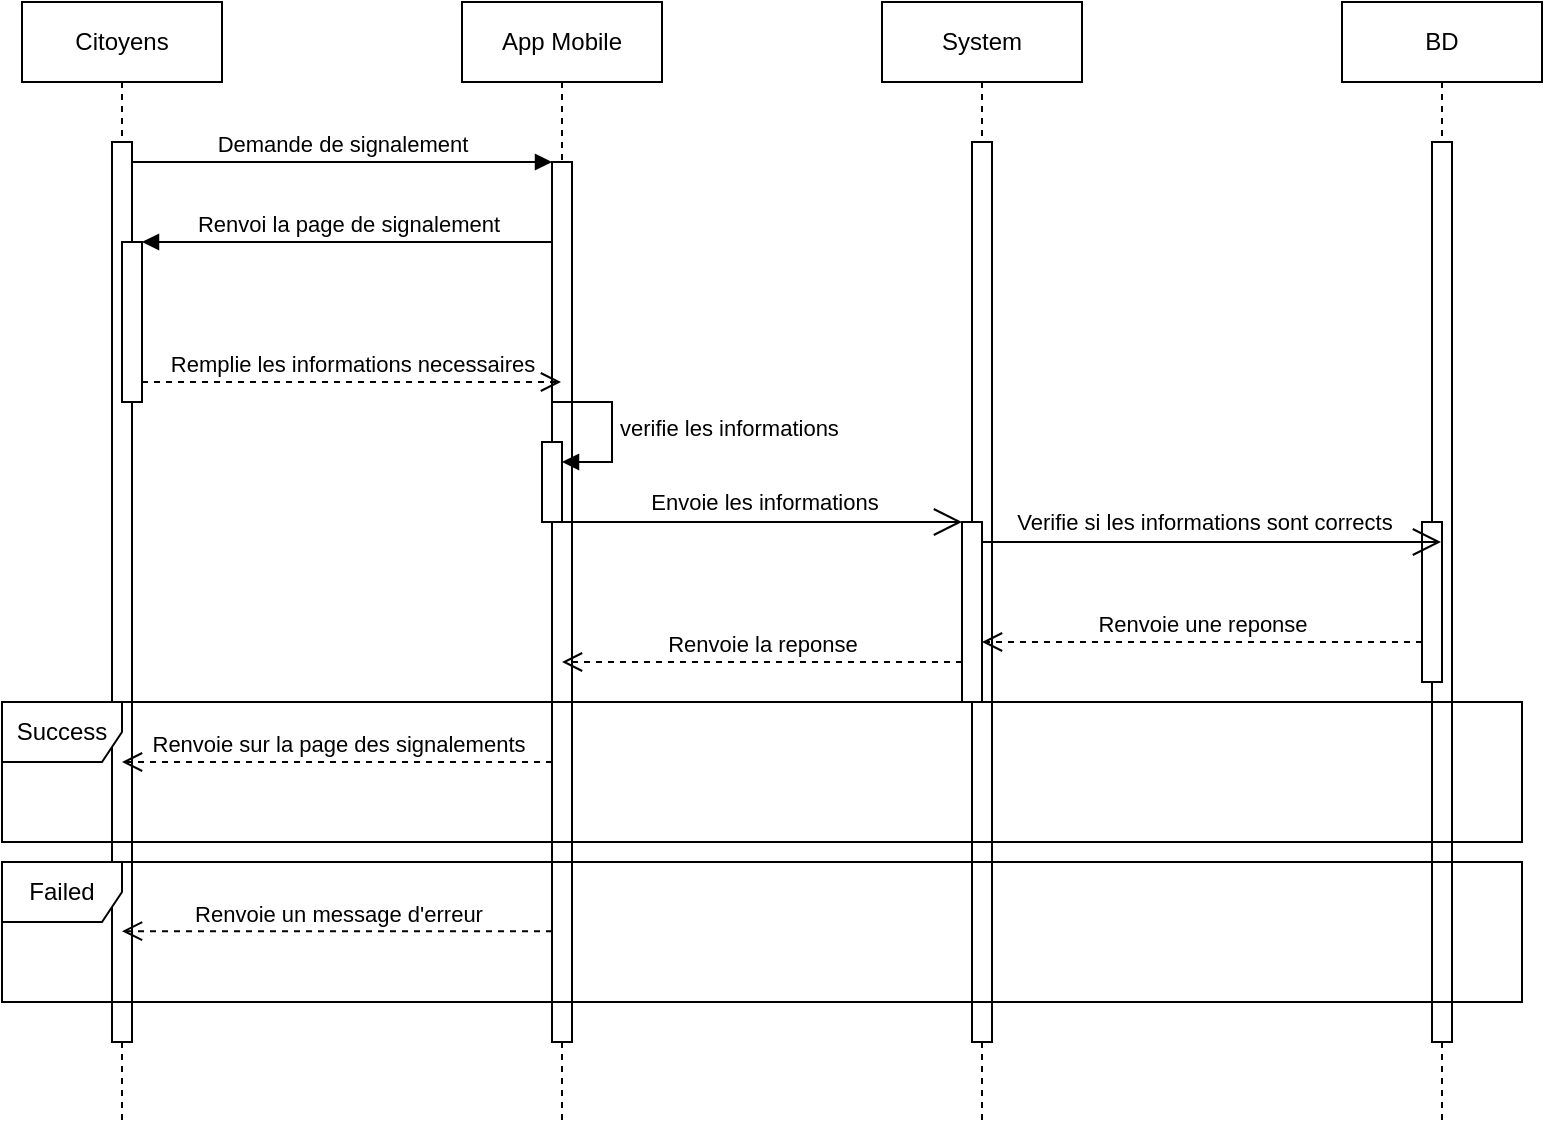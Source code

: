 <mxfile version="27.0.9">
  <diagram name="Page-1" id="txC3z_DWojdCmwLaJTaq">
    <mxGraphModel dx="1426" dy="797" grid="1" gridSize="10" guides="1" tooltips="1" connect="1" arrows="1" fold="1" page="1" pageScale="1" pageWidth="827" pageHeight="1169" math="0" shadow="0">
      <root>
        <mxCell id="0" />
        <mxCell id="1" parent="0" />
        <mxCell id="uKWoDDICKwsnE89RhWIm-1" value="Citoyens" style="shape=umlLifeline;perimeter=lifelinePerimeter;whiteSpace=wrap;html=1;container=0;dropTarget=0;collapsible=0;recursiveResize=0;outlineConnect=0;portConstraint=eastwest;newEdgeStyle={&quot;edgeStyle&quot;:&quot;elbowEdgeStyle&quot;,&quot;elbow&quot;:&quot;vertical&quot;,&quot;curved&quot;:0,&quot;rounded&quot;:0};" parent="1" vertex="1">
          <mxGeometry x="220" y="200" width="100" height="560" as="geometry" />
        </mxCell>
        <mxCell id="uKWoDDICKwsnE89RhWIm-2" value="" style="html=1;points=[];perimeter=orthogonalPerimeter;outlineConnect=0;targetShapes=umlLifeline;portConstraint=eastwest;newEdgeStyle={&quot;edgeStyle&quot;:&quot;elbowEdgeStyle&quot;,&quot;elbow&quot;:&quot;vertical&quot;,&quot;curved&quot;:0,&quot;rounded&quot;:0};" parent="uKWoDDICKwsnE89RhWIm-1" vertex="1">
          <mxGeometry x="45" y="70" width="10" height="450" as="geometry" />
        </mxCell>
        <mxCell id="uKWoDDICKwsnE89RhWIm-3" value="" style="html=1;points=[];perimeter=orthogonalPerimeter;outlineConnect=0;targetShapes=umlLifeline;portConstraint=eastwest;newEdgeStyle={&quot;edgeStyle&quot;:&quot;elbowEdgeStyle&quot;,&quot;elbow&quot;:&quot;vertical&quot;,&quot;curved&quot;:0,&quot;rounded&quot;:0};" parent="uKWoDDICKwsnE89RhWIm-1" vertex="1">
          <mxGeometry x="50" y="120" width="10" height="80" as="geometry" />
        </mxCell>
        <mxCell id="uKWoDDICKwsnE89RhWIm-4" value="App Mobile" style="shape=umlLifeline;perimeter=lifelinePerimeter;whiteSpace=wrap;html=1;container=0;dropTarget=0;collapsible=0;recursiveResize=0;outlineConnect=0;portConstraint=eastwest;newEdgeStyle={&quot;edgeStyle&quot;:&quot;elbowEdgeStyle&quot;,&quot;elbow&quot;:&quot;vertical&quot;,&quot;curved&quot;:0,&quot;rounded&quot;:0};" parent="1" vertex="1">
          <mxGeometry x="440" y="200" width="100" height="560" as="geometry" />
        </mxCell>
        <mxCell id="uKWoDDICKwsnE89RhWIm-5" value="" style="html=1;points=[];perimeter=orthogonalPerimeter;outlineConnect=0;targetShapes=umlLifeline;portConstraint=eastwest;newEdgeStyle={&quot;edgeStyle&quot;:&quot;elbowEdgeStyle&quot;,&quot;elbow&quot;:&quot;vertical&quot;,&quot;curved&quot;:0,&quot;rounded&quot;:0};" parent="uKWoDDICKwsnE89RhWIm-4" vertex="1">
          <mxGeometry x="45" y="80" width="10" height="440" as="geometry" />
        </mxCell>
        <mxCell id="uKWoDDICKwsnE89RhWIm-6" value="" style="html=1;points=[[0,0,0,0,5],[0,1,0,0,-5],[1,0,0,0,5],[1,1,0,0,-5]];perimeter=orthogonalPerimeter;outlineConnect=0;targetShapes=umlLifeline;portConstraint=eastwest;newEdgeStyle={&quot;curved&quot;:0,&quot;rounded&quot;:0};" parent="uKWoDDICKwsnE89RhWIm-4" vertex="1">
          <mxGeometry x="40" y="220" width="10" height="40" as="geometry" />
        </mxCell>
        <mxCell id="uKWoDDICKwsnE89RhWIm-7" value="verifie les informations" style="html=1;align=left;spacingLeft=2;endArrow=block;rounded=0;edgeStyle=orthogonalEdgeStyle;curved=0;rounded=0;" parent="uKWoDDICKwsnE89RhWIm-4" target="uKWoDDICKwsnE89RhWIm-6" edge="1">
          <mxGeometry relative="1" as="geometry">
            <mxPoint x="45" y="200" as="sourcePoint" />
            <Array as="points">
              <mxPoint x="75" y="230" />
            </Array>
          </mxGeometry>
        </mxCell>
        <mxCell id="uKWoDDICKwsnE89RhWIm-8" value="Demande de signalement" style="html=1;verticalAlign=bottom;endArrow=block;edgeStyle=elbowEdgeStyle;elbow=vertical;curved=0;rounded=0;" parent="1" source="uKWoDDICKwsnE89RhWIm-2" target="uKWoDDICKwsnE89RhWIm-5" edge="1">
          <mxGeometry relative="1" as="geometry">
            <mxPoint x="375" y="290" as="sourcePoint" />
            <Array as="points">
              <mxPoint x="360" y="280" />
            </Array>
          </mxGeometry>
        </mxCell>
        <mxCell id="uKWoDDICKwsnE89RhWIm-9" value="Renvoi la page de signalement" style="html=1;verticalAlign=bottom;endArrow=block;edgeStyle=elbowEdgeStyle;elbow=horizontal;curved=0;rounded=0;" parent="1" source="uKWoDDICKwsnE89RhWIm-5" target="uKWoDDICKwsnE89RhWIm-3" edge="1">
          <mxGeometry relative="1" as="geometry">
            <mxPoint x="355" y="320" as="sourcePoint" />
            <Array as="points">
              <mxPoint x="370" y="320" />
            </Array>
          </mxGeometry>
        </mxCell>
        <mxCell id="uKWoDDICKwsnE89RhWIm-10" value="System" style="shape=umlLifeline;perimeter=lifelinePerimeter;whiteSpace=wrap;html=1;container=0;dropTarget=0;collapsible=0;recursiveResize=0;outlineConnect=0;portConstraint=eastwest;newEdgeStyle={&quot;edgeStyle&quot;:&quot;elbowEdgeStyle&quot;,&quot;elbow&quot;:&quot;vertical&quot;,&quot;curved&quot;:0,&quot;rounded&quot;:0};" parent="1" vertex="1">
          <mxGeometry x="650" y="200" width="100" height="560" as="geometry" />
        </mxCell>
        <mxCell id="uKWoDDICKwsnE89RhWIm-11" value="" style="html=1;points=[];perimeter=orthogonalPerimeter;outlineConnect=0;targetShapes=umlLifeline;portConstraint=eastwest;newEdgeStyle={&quot;edgeStyle&quot;:&quot;elbowEdgeStyle&quot;,&quot;elbow&quot;:&quot;vertical&quot;,&quot;curved&quot;:0,&quot;rounded&quot;:0};" parent="uKWoDDICKwsnE89RhWIm-10" vertex="1">
          <mxGeometry x="45" y="70" width="10" height="450" as="geometry" />
        </mxCell>
        <mxCell id="uKWoDDICKwsnE89RhWIm-12" value="" style="html=1;points=[[0,0,0,0,5],[0,1,0,0,-5],[1,0,0,0,5],[1,1,0,0,-5]];perimeter=orthogonalPerimeter;outlineConnect=0;targetShapes=umlLifeline;portConstraint=eastwest;newEdgeStyle={&quot;curved&quot;:0,&quot;rounded&quot;:0};" parent="uKWoDDICKwsnE89RhWIm-10" vertex="1">
          <mxGeometry x="40" y="260" width="10" height="90" as="geometry" />
        </mxCell>
        <mxCell id="uKWoDDICKwsnE89RhWIm-13" value="BD" style="shape=umlLifeline;perimeter=lifelinePerimeter;whiteSpace=wrap;html=1;container=0;dropTarget=0;collapsible=0;recursiveResize=0;outlineConnect=0;portConstraint=eastwest;newEdgeStyle={&quot;edgeStyle&quot;:&quot;elbowEdgeStyle&quot;,&quot;elbow&quot;:&quot;vertical&quot;,&quot;curved&quot;:0,&quot;rounded&quot;:0};" parent="1" vertex="1">
          <mxGeometry x="880" y="200" width="100" height="560" as="geometry" />
        </mxCell>
        <mxCell id="uKWoDDICKwsnE89RhWIm-14" value="" style="html=1;points=[];perimeter=orthogonalPerimeter;outlineConnect=0;targetShapes=umlLifeline;portConstraint=eastwest;newEdgeStyle={&quot;edgeStyle&quot;:&quot;elbowEdgeStyle&quot;,&quot;elbow&quot;:&quot;vertical&quot;,&quot;curved&quot;:0,&quot;rounded&quot;:0};" parent="uKWoDDICKwsnE89RhWIm-13" vertex="1">
          <mxGeometry x="45" y="70" width="10" height="450" as="geometry" />
        </mxCell>
        <mxCell id="uKWoDDICKwsnE89RhWIm-15" value="" style="html=1;points=[];perimeter=orthogonalPerimeter;outlineConnect=0;targetShapes=umlLifeline;portConstraint=eastwest;newEdgeStyle={&quot;edgeStyle&quot;:&quot;elbowEdgeStyle&quot;,&quot;elbow&quot;:&quot;vertical&quot;,&quot;curved&quot;:0,&quot;rounded&quot;:0};" parent="uKWoDDICKwsnE89RhWIm-13" vertex="1">
          <mxGeometry x="40" y="260" width="10" height="80" as="geometry" />
        </mxCell>
        <mxCell id="uKWoDDICKwsnE89RhWIm-16" value="Failed" style="shape=umlFrame;whiteSpace=wrap;html=1;pointerEvents=0;" parent="1" vertex="1">
          <mxGeometry x="210" y="630" width="760" height="70" as="geometry" />
        </mxCell>
        <mxCell id="uKWoDDICKwsnE89RhWIm-17" value="Remplie les informations necessaires" style="html=1;verticalAlign=bottom;endArrow=open;dashed=1;endSize=8;curved=0;rounded=0;" parent="1" target="uKWoDDICKwsnE89RhWIm-4" edge="1">
          <mxGeometry relative="1" as="geometry">
            <mxPoint x="280" y="390" as="sourcePoint" />
            <mxPoint x="389.5" y="390" as="targetPoint" />
          </mxGeometry>
        </mxCell>
        <mxCell id="uKWoDDICKwsnE89RhWIm-18" value="Renvoie une reponse" style="html=1;verticalAlign=bottom;endArrow=open;dashed=1;endSize=8;curved=0;rounded=0;" parent="1" target="uKWoDDICKwsnE89RhWIm-10" edge="1">
          <mxGeometry relative="1" as="geometry">
            <mxPoint x="920" y="520" as="sourcePoint" />
            <mxPoint x="840" y="520" as="targetPoint" />
          </mxGeometry>
        </mxCell>
        <mxCell id="uKWoDDICKwsnE89RhWIm-19" value="" style="endArrow=open;endFill=1;endSize=12;html=1;rounded=0;" parent="1" edge="1">
          <mxGeometry width="160" relative="1" as="geometry">
            <mxPoint x="490" y="460.0" as="sourcePoint" />
            <mxPoint x="690" y="460.0" as="targetPoint" />
          </mxGeometry>
        </mxCell>
        <mxCell id="uKWoDDICKwsnE89RhWIm-20" value="Envoie les informations" style="edgeLabel;html=1;align=center;verticalAlign=middle;resizable=0;points=[];" parent="uKWoDDICKwsnE89RhWIm-19" vertex="1" connectable="0">
          <mxGeometry x="0.045" y="-1" relative="1" as="geometry">
            <mxPoint x="-4" y="-11" as="offset" />
          </mxGeometry>
        </mxCell>
        <mxCell id="uKWoDDICKwsnE89RhWIm-21" value="" style="endArrow=open;endFill=1;endSize=12;html=1;rounded=0;" parent="1" target="uKWoDDICKwsnE89RhWIm-13" edge="1">
          <mxGeometry width="160" relative="1" as="geometry">
            <mxPoint x="700" y="470" as="sourcePoint" />
            <mxPoint x="860" y="470" as="targetPoint" />
          </mxGeometry>
        </mxCell>
        <mxCell id="uKWoDDICKwsnE89RhWIm-22" value="Verifie si les informations sont corrects" style="edgeLabel;html=1;align=center;verticalAlign=middle;resizable=0;points=[];" parent="uKWoDDICKwsnE89RhWIm-21" vertex="1" connectable="0">
          <mxGeometry x="-0.082" y="-3" relative="1" as="geometry">
            <mxPoint x="5" y="-13" as="offset" />
          </mxGeometry>
        </mxCell>
        <mxCell id="uKWoDDICKwsnE89RhWIm-23" value="Renvoie la reponse" style="html=1;verticalAlign=bottom;endArrow=open;dashed=1;endSize=8;curved=0;rounded=0;" parent="1" target="uKWoDDICKwsnE89RhWIm-4" edge="1">
          <mxGeometry relative="1" as="geometry">
            <mxPoint x="690" y="530" as="sourcePoint" />
            <mxPoint x="610" y="530" as="targetPoint" />
          </mxGeometry>
        </mxCell>
        <mxCell id="uKWoDDICKwsnE89RhWIm-24" value="Renvoie sur la page des signalements" style="html=1;verticalAlign=bottom;endArrow=open;dashed=1;endSize=8;curved=0;rounded=0;" parent="1" source="uKWoDDICKwsnE89RhWIm-5" edge="1">
          <mxGeometry relative="1" as="geometry">
            <mxPoint x="350" y="580" as="sourcePoint" />
            <mxPoint x="270" y="580" as="targetPoint" />
          </mxGeometry>
        </mxCell>
        <mxCell id="uKWoDDICKwsnE89RhWIm-25" value="Success" style="shape=umlFrame;whiteSpace=wrap;html=1;pointerEvents=0;" parent="1" vertex="1">
          <mxGeometry x="210" y="550" width="760" height="70" as="geometry" />
        </mxCell>
        <mxCell id="uKWoDDICKwsnE89RhWIm-26" value="Renvoie un message d&#39;erreur" style="html=1;verticalAlign=bottom;endArrow=open;dashed=1;endSize=8;curved=0;rounded=0;" parent="1" edge="1">
          <mxGeometry relative="1" as="geometry">
            <mxPoint x="485" y="664.58" as="sourcePoint" />
            <mxPoint x="270" y="664.58" as="targetPoint" />
          </mxGeometry>
        </mxCell>
      </root>
    </mxGraphModel>
  </diagram>
</mxfile>
